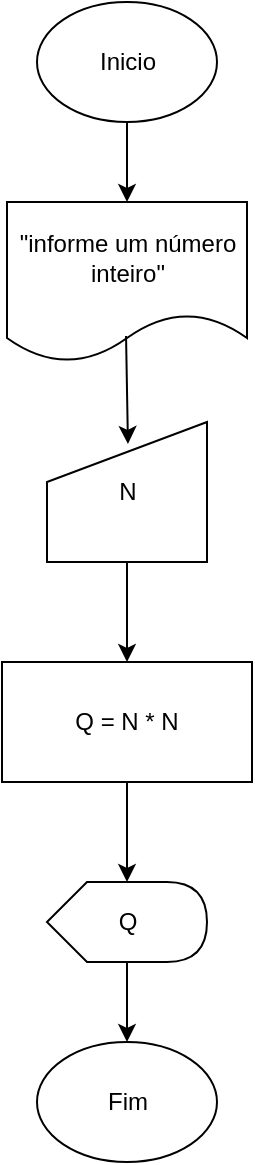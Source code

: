 <mxfile version="24.0.7" type="device">
  <diagram name="Página-1" id="4ecV2Iunh6mOYKZUn8bV">
    <mxGraphModel dx="1352" dy="600" grid="1" gridSize="10" guides="1" tooltips="1" connect="1" arrows="1" fold="1" page="1" pageScale="1" pageWidth="827" pageHeight="1169" math="0" shadow="0">
      <root>
        <mxCell id="0" />
        <mxCell id="1" parent="0" />
        <mxCell id="Z2HsCJn56QSiQ5dQvEQ5-10" style="edgeStyle=orthogonalEdgeStyle;rounded=0;orthogonalLoop=1;jettySize=auto;html=1;exitX=0.5;exitY=1;exitDx=0;exitDy=0;entryX=0.5;entryY=0;entryDx=0;entryDy=0;" edge="1" parent="1" source="Z2HsCJn56QSiQ5dQvEQ5-1" target="Z2HsCJn56QSiQ5dQvEQ5-9">
          <mxGeometry relative="1" as="geometry" />
        </mxCell>
        <mxCell id="Z2HsCJn56QSiQ5dQvEQ5-1" value="Inicio" style="ellipse;whiteSpace=wrap;html=1;" vertex="1" parent="1">
          <mxGeometry x="306.5" width="90" height="60" as="geometry" />
        </mxCell>
        <mxCell id="Z2HsCJn56QSiQ5dQvEQ5-7" style="edgeStyle=orthogonalEdgeStyle;rounded=0;orthogonalLoop=1;jettySize=auto;html=1;exitX=0.5;exitY=1;exitDx=0;exitDy=0;entryX=0.5;entryY=0;entryDx=0;entryDy=0;" edge="1" parent="1" source="Z2HsCJn56QSiQ5dQvEQ5-4" target="Z2HsCJn56QSiQ5dQvEQ5-6">
          <mxGeometry relative="1" as="geometry" />
        </mxCell>
        <mxCell id="Z2HsCJn56QSiQ5dQvEQ5-4" value="&lt;p style=&quot;line-height: 120%;&quot;&gt;N&lt;/p&gt;" style="shape=manualInput;whiteSpace=wrap;html=1;" vertex="1" parent="1">
          <mxGeometry x="311.5" y="210" width="80" height="70" as="geometry" />
        </mxCell>
        <mxCell id="Z2HsCJn56QSiQ5dQvEQ5-6" value="Q = N * N" style="rounded=0;whiteSpace=wrap;html=1;" vertex="1" parent="1">
          <mxGeometry x="289" y="330" width="125" height="60" as="geometry" />
        </mxCell>
        <mxCell id="Z2HsCJn56QSiQ5dQvEQ5-9" value="&quot;informe um número inteiro&quot;" style="shape=document;whiteSpace=wrap;html=1;boundedLbl=1;" vertex="1" parent="1">
          <mxGeometry x="291.5" y="100" width="120" height="80" as="geometry" />
        </mxCell>
        <mxCell id="Z2HsCJn56QSiQ5dQvEQ5-11" value="" style="endArrow=classic;html=1;rounded=0;exitX=0.496;exitY=0.838;exitDx=0;exitDy=0;exitPerimeter=0;entryX=0.506;entryY=0.157;entryDx=0;entryDy=0;entryPerimeter=0;" edge="1" parent="1" source="Z2HsCJn56QSiQ5dQvEQ5-9" target="Z2HsCJn56QSiQ5dQvEQ5-4">
          <mxGeometry width="50" height="50" relative="1" as="geometry">
            <mxPoint x="390" y="230" as="sourcePoint" />
            <mxPoint x="350" y="240" as="targetPoint" />
            <Array as="points" />
          </mxGeometry>
        </mxCell>
        <mxCell id="Z2HsCJn56QSiQ5dQvEQ5-16" style="edgeStyle=orthogonalEdgeStyle;rounded=0;orthogonalLoop=1;jettySize=auto;html=1;exitX=0;exitY=0;exitDx=40;exitDy=40;exitPerimeter=0;entryX=0.5;entryY=0;entryDx=0;entryDy=0;" edge="1" parent="1" source="Z2HsCJn56QSiQ5dQvEQ5-12" target="Z2HsCJn56QSiQ5dQvEQ5-15">
          <mxGeometry relative="1" as="geometry" />
        </mxCell>
        <mxCell id="Z2HsCJn56QSiQ5dQvEQ5-12" value="Q" style="shape=display;whiteSpace=wrap;html=1;" vertex="1" parent="1">
          <mxGeometry x="311.5" y="440" width="80" height="40" as="geometry" />
        </mxCell>
        <mxCell id="Z2HsCJn56QSiQ5dQvEQ5-13" style="edgeStyle=orthogonalEdgeStyle;rounded=0;orthogonalLoop=1;jettySize=auto;html=1;exitX=0.5;exitY=1;exitDx=0;exitDy=0;entryX=0;entryY=0;entryDx=40;entryDy=0;entryPerimeter=0;" edge="1" parent="1" source="Z2HsCJn56QSiQ5dQvEQ5-6" target="Z2HsCJn56QSiQ5dQvEQ5-12">
          <mxGeometry relative="1" as="geometry" />
        </mxCell>
        <mxCell id="Z2HsCJn56QSiQ5dQvEQ5-15" value="Fim" style="ellipse;whiteSpace=wrap;html=1;" vertex="1" parent="1">
          <mxGeometry x="306.5" y="520" width="90" height="60" as="geometry" />
        </mxCell>
      </root>
    </mxGraphModel>
  </diagram>
</mxfile>
